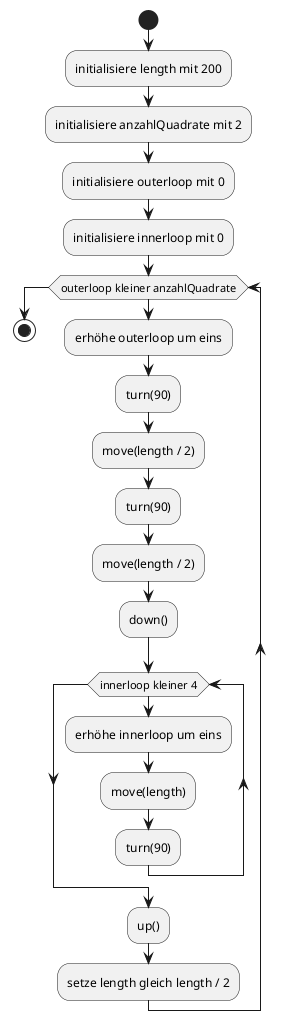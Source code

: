 @startuml
start
:initialisiere length mit 200;
:initialisiere anzahlQuadrate mit 2;

:initialisiere outerloop mit 0;
:initialisiere innerloop mit 0;

while (outerloop kleiner anzahlQuadrate)
    :erhöhe outerloop um eins;
    :turn(90);
    :move(length / 2);
    :turn(90);
    :move(length / 2);
    :down();
    while (innerloop kleiner 4)
        :erhöhe innerloop um eins;
        :move(length);
        :turn(90);
    endwhile
    :up();
    :setze length gleich length / 2;
endwhile
stop
@enduml